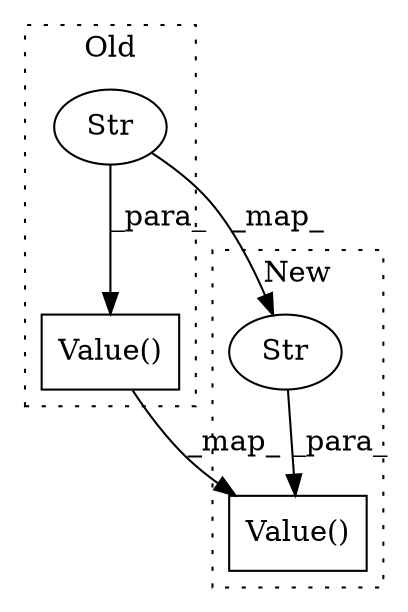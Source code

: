 digraph G {
subgraph cluster0 {
1 [label="Value()" a="75" s="2407,2435" l="22,1" shape="box"];
4 [label="Str" a="66" s="2429" l="3" shape="ellipse"];
label = "Old";
style="dotted";
}
subgraph cluster1 {
2 [label="Value()" a="75" s="2647,2675" l="22,1" shape="box"];
3 [label="Str" a="66" s="2669" l="3" shape="ellipse"];
label = "New";
style="dotted";
}
1 -> 2 [label="_map_"];
3 -> 2 [label="_para_"];
4 -> 3 [label="_map_"];
4 -> 1 [label="_para_"];
}